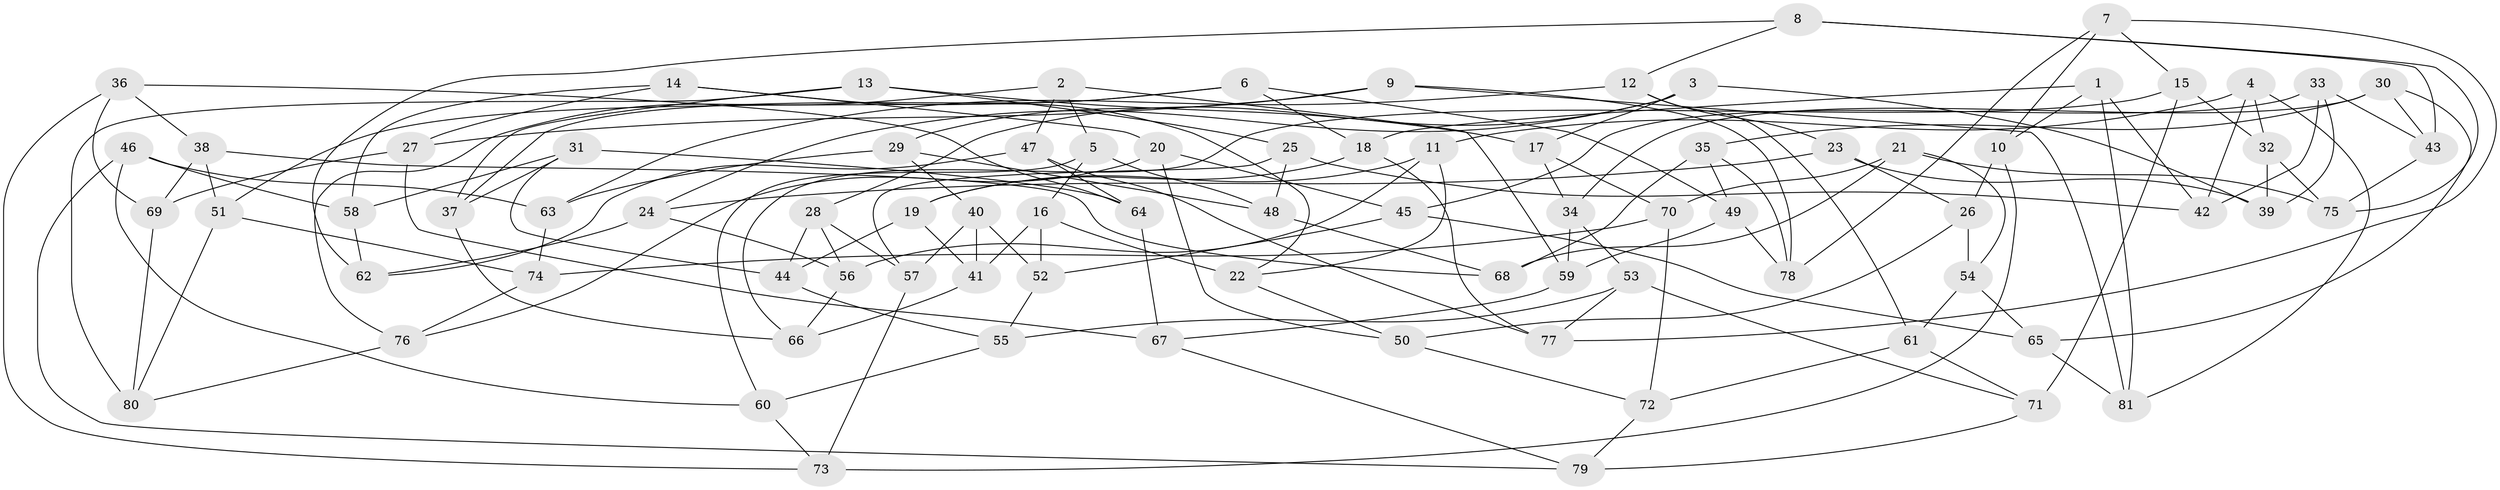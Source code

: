 // coarse degree distribution, {6: 0.6041666666666666, 5: 0.08333333333333333, 4: 0.2708333333333333, 3: 0.041666666666666664}
// Generated by graph-tools (version 1.1) at 2025/24/03/03/25 07:24:30]
// undirected, 81 vertices, 162 edges
graph export_dot {
graph [start="1"]
  node [color=gray90,style=filled];
  1;
  2;
  3;
  4;
  5;
  6;
  7;
  8;
  9;
  10;
  11;
  12;
  13;
  14;
  15;
  16;
  17;
  18;
  19;
  20;
  21;
  22;
  23;
  24;
  25;
  26;
  27;
  28;
  29;
  30;
  31;
  32;
  33;
  34;
  35;
  36;
  37;
  38;
  39;
  40;
  41;
  42;
  43;
  44;
  45;
  46;
  47;
  48;
  49;
  50;
  51;
  52;
  53;
  54;
  55;
  56;
  57;
  58;
  59;
  60;
  61;
  62;
  63;
  64;
  65;
  66;
  67;
  68;
  69;
  70;
  71;
  72;
  73;
  74;
  75;
  76;
  77;
  78;
  79;
  80;
  81;
  1 -- 18;
  1 -- 42;
  1 -- 10;
  1 -- 81;
  2 -- 59;
  2 -- 76;
  2 -- 47;
  2 -- 5;
  3 -- 28;
  3 -- 39;
  3 -- 17;
  3 -- 24;
  4 -- 42;
  4 -- 11;
  4 -- 32;
  4 -- 81;
  5 -- 48;
  5 -- 16;
  5 -- 60;
  6 -- 51;
  6 -- 18;
  6 -- 37;
  6 -- 49;
  7 -- 77;
  7 -- 10;
  7 -- 78;
  7 -- 15;
  8 -- 62;
  8 -- 75;
  8 -- 12;
  8 -- 43;
  9 -- 27;
  9 -- 78;
  9 -- 81;
  9 -- 29;
  10 -- 73;
  10 -- 26;
  11 -- 19;
  11 -- 22;
  11 -- 56;
  12 -- 63;
  12 -- 23;
  12 -- 61;
  13 -- 25;
  13 -- 17;
  13 -- 80;
  13 -- 37;
  14 -- 22;
  14 -- 27;
  14 -- 58;
  14 -- 20;
  15 -- 32;
  15 -- 71;
  15 -- 66;
  16 -- 41;
  16 -- 22;
  16 -- 52;
  17 -- 34;
  17 -- 70;
  18 -- 77;
  18 -- 19;
  19 -- 41;
  19 -- 44;
  20 -- 45;
  20 -- 76;
  20 -- 50;
  21 -- 54;
  21 -- 70;
  21 -- 75;
  21 -- 68;
  22 -- 50;
  23 -- 24;
  23 -- 26;
  23 -- 39;
  24 -- 56;
  24 -- 62;
  25 -- 42;
  25 -- 57;
  25 -- 48;
  26 -- 54;
  26 -- 50;
  27 -- 69;
  27 -- 67;
  28 -- 56;
  28 -- 44;
  28 -- 57;
  29 -- 40;
  29 -- 48;
  29 -- 63;
  30 -- 35;
  30 -- 65;
  30 -- 43;
  30 -- 34;
  31 -- 37;
  31 -- 64;
  31 -- 58;
  31 -- 44;
  32 -- 75;
  32 -- 39;
  33 -- 45;
  33 -- 39;
  33 -- 42;
  33 -- 43;
  34 -- 59;
  34 -- 53;
  35 -- 49;
  35 -- 78;
  35 -- 68;
  36 -- 73;
  36 -- 64;
  36 -- 38;
  36 -- 69;
  37 -- 66;
  38 -- 69;
  38 -- 51;
  38 -- 68;
  40 -- 57;
  40 -- 52;
  40 -- 41;
  41 -- 66;
  43 -- 75;
  44 -- 55;
  45 -- 52;
  45 -- 65;
  46 -- 58;
  46 -- 79;
  46 -- 63;
  46 -- 60;
  47 -- 77;
  47 -- 64;
  47 -- 62;
  48 -- 68;
  49 -- 78;
  49 -- 59;
  50 -- 72;
  51 -- 74;
  51 -- 80;
  52 -- 55;
  53 -- 71;
  53 -- 55;
  53 -- 77;
  54 -- 65;
  54 -- 61;
  55 -- 60;
  56 -- 66;
  57 -- 73;
  58 -- 62;
  59 -- 67;
  60 -- 73;
  61 -- 71;
  61 -- 72;
  63 -- 74;
  64 -- 67;
  65 -- 81;
  67 -- 79;
  69 -- 80;
  70 -- 74;
  70 -- 72;
  71 -- 79;
  72 -- 79;
  74 -- 76;
  76 -- 80;
}
